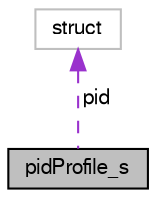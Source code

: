 digraph "pidProfile_s"
{
  edge [fontname="FreeSans",fontsize="10",labelfontname="FreeSans",labelfontsize="10"];
  node [fontname="FreeSans",fontsize="10",shape=record];
  Node1 [label="pidProfile_s",height=0.2,width=0.4,color="black", fillcolor="grey75", style="filled", fontcolor="black"];
  Node2 -> Node1 [dir="back",color="darkorchid3",fontsize="10",style="dashed",label=" pid" ,fontname="FreeSans"];
  Node2 [label="struct",height=0.2,width=0.4,color="grey75", fillcolor="white", style="filled"];
}
